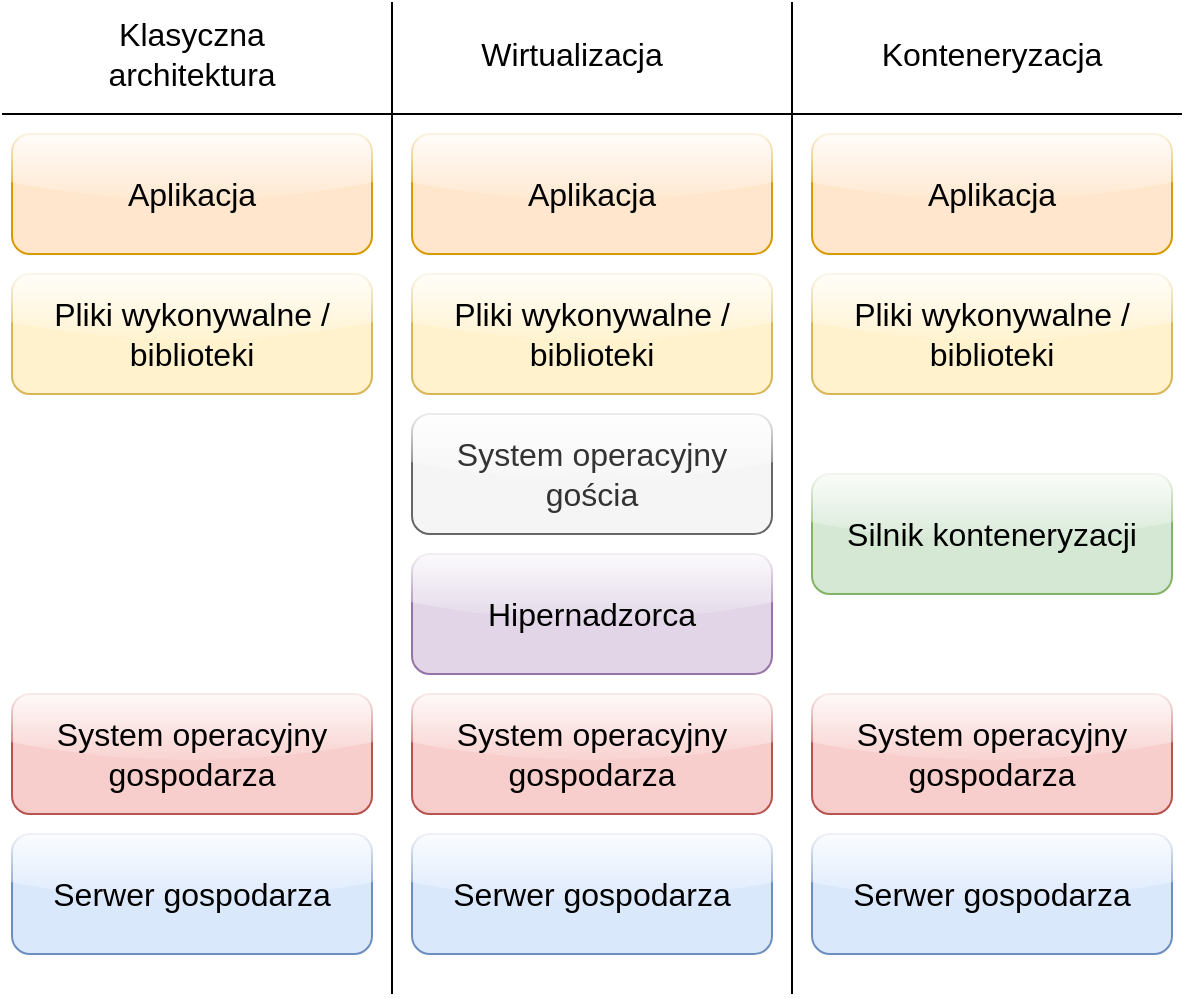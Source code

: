 <mxfile version="12.3.9" type="device" pages="1"><diagram id="FjswKovjzOP_EQzZmDww" name="Page-1"><mxGraphModel dx="1422" dy="791" grid="1" gridSize="10" guides="1" tooltips="1" connect="1" arrows="1" fold="1" page="1" pageScale="1" pageWidth="600" pageHeight="509" math="0" shadow="0"><root><mxCell id="0"/><mxCell id="1" parent="0"/><mxCell id="Dl6F-j1IPQmyaCcV_Pf0-2" value="" style="endArrow=none;html=1;" parent="1" edge="1"><mxGeometry width="50" height="50" relative="1" as="geometry"><mxPoint x="200" y="500" as="sourcePoint"/><mxPoint x="200" y="4" as="targetPoint"/></mxGeometry></mxCell><mxCell id="Dl6F-j1IPQmyaCcV_Pf0-3" value="" style="endArrow=none;html=1;" parent="1" edge="1"><mxGeometry width="50" height="50" relative="1" as="geometry"><mxPoint x="400" y="500" as="sourcePoint"/><mxPoint x="400" y="4" as="targetPoint"/></mxGeometry></mxCell><mxCell id="Dl6F-j1IPQmyaCcV_Pf0-4" value="" style="endArrow=none;html=1;" parent="1" edge="1"><mxGeometry width="50" height="50" relative="1" as="geometry"><mxPoint x="5" y="60" as="sourcePoint"/><mxPoint x="595" y="60" as="targetPoint"/></mxGeometry></mxCell><mxCell id="Dl6F-j1IPQmyaCcV_Pf0-5" value="&lt;font style=&quot;font-size: 16px&quot;&gt;Klasyczna architektura&lt;/font&gt;" style="text;html=1;strokeColor=none;fillColor=none;align=center;verticalAlign=middle;whiteSpace=wrap;rounded=0;" parent="1" vertex="1"><mxGeometry x="50" y="20" width="100" height="20" as="geometry"/></mxCell><mxCell id="Dl6F-j1IPQmyaCcV_Pf0-6" value="&lt;font style=&quot;font-size: 16px&quot;&gt;Wirtualizacja&lt;/font&gt;" style="text;html=1;strokeColor=none;fillColor=none;align=center;verticalAlign=middle;whiteSpace=wrap;rounded=0;" parent="1" vertex="1"><mxGeometry x="240" y="20" width="100" height="20" as="geometry"/></mxCell><mxCell id="Dl6F-j1IPQmyaCcV_Pf0-7" value="&lt;font style=&quot;font-size: 16px&quot;&gt;Konteneryzacja&lt;/font&gt;" style="text;html=1;strokeColor=none;fillColor=none;align=center;verticalAlign=middle;whiteSpace=wrap;rounded=0;" parent="1" vertex="1"><mxGeometry x="450" y="20" width="100" height="20" as="geometry"/></mxCell><mxCell id="Dl6F-j1IPQmyaCcV_Pf0-8" value="&lt;font style=&quot;font-size: 16px&quot;&gt;Serwer gospodarza&lt;br&gt;&lt;/font&gt;" style="rounded=1;whiteSpace=wrap;html=1;fillColor=#dae8fc;strokeColor=#6c8ebf;glass=1;" parent="1" vertex="1"><mxGeometry x="10" y="420" width="180" height="60" as="geometry"/></mxCell><mxCell id="Dl6F-j1IPQmyaCcV_Pf0-9" value="&lt;font style=&quot;font-size: 16px&quot;&gt;System operacyjny gospodarza&lt;/font&gt;" style="rounded=1;whiteSpace=wrap;html=1;fillColor=#f8cecc;strokeColor=#b85450;glass=1;" parent="1" vertex="1"><mxGeometry x="10" y="350" width="180" height="60" as="geometry"/></mxCell><mxCell id="Dl6F-j1IPQmyaCcV_Pf0-11" value="&lt;font style=&quot;font-size: 16px&quot;&gt;Pliki wykonywalne / biblioteki&lt;br&gt;&lt;/font&gt;" style="rounded=1;whiteSpace=wrap;html=1;fillColor=#fff2cc;strokeColor=#d6b656;glass=1;" parent="1" vertex="1"><mxGeometry x="10" y="140" width="180" height="60" as="geometry"/></mxCell><mxCell id="Dl6F-j1IPQmyaCcV_Pf0-12" value="&lt;font style=&quot;font-size: 16px&quot;&gt;Aplikacja&lt;/font&gt;" style="rounded=1;whiteSpace=wrap;html=1;fillColor=#ffe6cc;strokeColor=#d79b00;glass=1;" parent="1" vertex="1"><mxGeometry x="10" y="70" width="180" height="60" as="geometry"/></mxCell><mxCell id="Dl6F-j1IPQmyaCcV_Pf0-13" value="&lt;font style=&quot;font-size: 16px&quot;&gt;Serwer gospodarza&lt;br&gt;&lt;/font&gt;" style="rounded=1;whiteSpace=wrap;html=1;fillColor=#dae8fc;strokeColor=#6c8ebf;glass=1;" parent="1" vertex="1"><mxGeometry x="210" y="420" width="180" height="60" as="geometry"/></mxCell><mxCell id="Dl6F-j1IPQmyaCcV_Pf0-14" value="&lt;font style=&quot;font-size: 16px&quot;&gt;System operacyjny gospodarza&lt;/font&gt;" style="rounded=1;whiteSpace=wrap;html=1;fillColor=#f8cecc;strokeColor=#b85450;glass=1;" parent="1" vertex="1"><mxGeometry x="210" y="350" width="180" height="60" as="geometry"/></mxCell><mxCell id="Dl6F-j1IPQmyaCcV_Pf0-15" value="&lt;font style=&quot;font-size: 16px&quot;&gt;Pliki wykonywalne / biblioteki&lt;br&gt;&lt;/font&gt;" style="rounded=1;whiteSpace=wrap;html=1;fillColor=#fff2cc;strokeColor=#d6b656;glass=1;" parent="1" vertex="1"><mxGeometry x="210" y="140" width="180" height="60" as="geometry"/></mxCell><mxCell id="Dl6F-j1IPQmyaCcV_Pf0-16" value="&lt;font style=&quot;font-size: 16px&quot;&gt;Aplikacja&lt;/font&gt;" style="rounded=1;whiteSpace=wrap;html=1;fillColor=#ffe6cc;strokeColor=#d79b00;glass=1;" parent="1" vertex="1"><mxGeometry x="210" y="70" width="180" height="60" as="geometry"/></mxCell><mxCell id="Dl6F-j1IPQmyaCcV_Pf0-18" value="&lt;font style=&quot;font-size: 16px&quot;&gt;Hipernadzorca&lt;/font&gt;" style="rounded=1;whiteSpace=wrap;html=1;fillColor=#e1d5e7;strokeColor=#9673a6;glass=1;" parent="1" vertex="1"><mxGeometry x="210" y="280" width="180" height="60" as="geometry"/></mxCell><mxCell id="Dl6F-j1IPQmyaCcV_Pf0-20" value="&lt;font style=&quot;font-size: 16px&quot;&gt;System operacyjny gościa&lt;/font&gt;" style="rounded=1;whiteSpace=wrap;html=1;fillColor=#f5f5f5;strokeColor=#666666;fontColor=#333333;glass=1;" parent="1" vertex="1"><mxGeometry x="210" y="210" width="180" height="60" as="geometry"/></mxCell><mxCell id="Dl6F-j1IPQmyaCcV_Pf0-22" value="&lt;font style=&quot;font-size: 16px&quot;&gt;Serwer gospodarza&lt;br&gt;&lt;/font&gt;" style="rounded=1;whiteSpace=wrap;html=1;fillColor=#dae8fc;strokeColor=#6c8ebf;glass=1;" parent="1" vertex="1"><mxGeometry x="410" y="420" width="180" height="60" as="geometry"/></mxCell><mxCell id="Dl6F-j1IPQmyaCcV_Pf0-23" value="&lt;font style=&quot;font-size: 16px&quot;&gt;System operacyjny gospodarza&lt;/font&gt;" style="rounded=1;whiteSpace=wrap;html=1;fillColor=#f8cecc;strokeColor=#b85450;glass=1;" parent="1" vertex="1"><mxGeometry x="410" y="350" width="180" height="60" as="geometry"/></mxCell><mxCell id="Dl6F-j1IPQmyaCcV_Pf0-24" value="&lt;font style=&quot;font-size: 16px&quot;&gt;Pliki wykonywalne / biblioteki&lt;br&gt;&lt;/font&gt;" style="rounded=1;whiteSpace=wrap;html=1;fillColor=#fff2cc;strokeColor=#d6b656;glass=1;" parent="1" vertex="1"><mxGeometry x="410" y="140" width="180" height="60" as="geometry"/></mxCell><mxCell id="Dl6F-j1IPQmyaCcV_Pf0-25" value="&lt;font style=&quot;font-size: 16px&quot;&gt;Aplikacja&lt;/font&gt;" style="rounded=1;whiteSpace=wrap;html=1;fillColor=#ffe6cc;strokeColor=#d79b00;glass=1;" parent="1" vertex="1"><mxGeometry x="410" y="70" width="180" height="60" as="geometry"/></mxCell><mxCell id="Dl6F-j1IPQmyaCcV_Pf0-26" value="&lt;font style=&quot;font-size: 16px&quot;&gt;Silnik konteneryzacji&lt;br&gt;&lt;/font&gt;" style="rounded=1;whiteSpace=wrap;html=1;fillColor=#d5e8d4;strokeColor=#82b366;glass=1;" parent="1" vertex="1"><mxGeometry x="410" y="240" width="180" height="60" as="geometry"/></mxCell></root></mxGraphModel></diagram></mxfile>